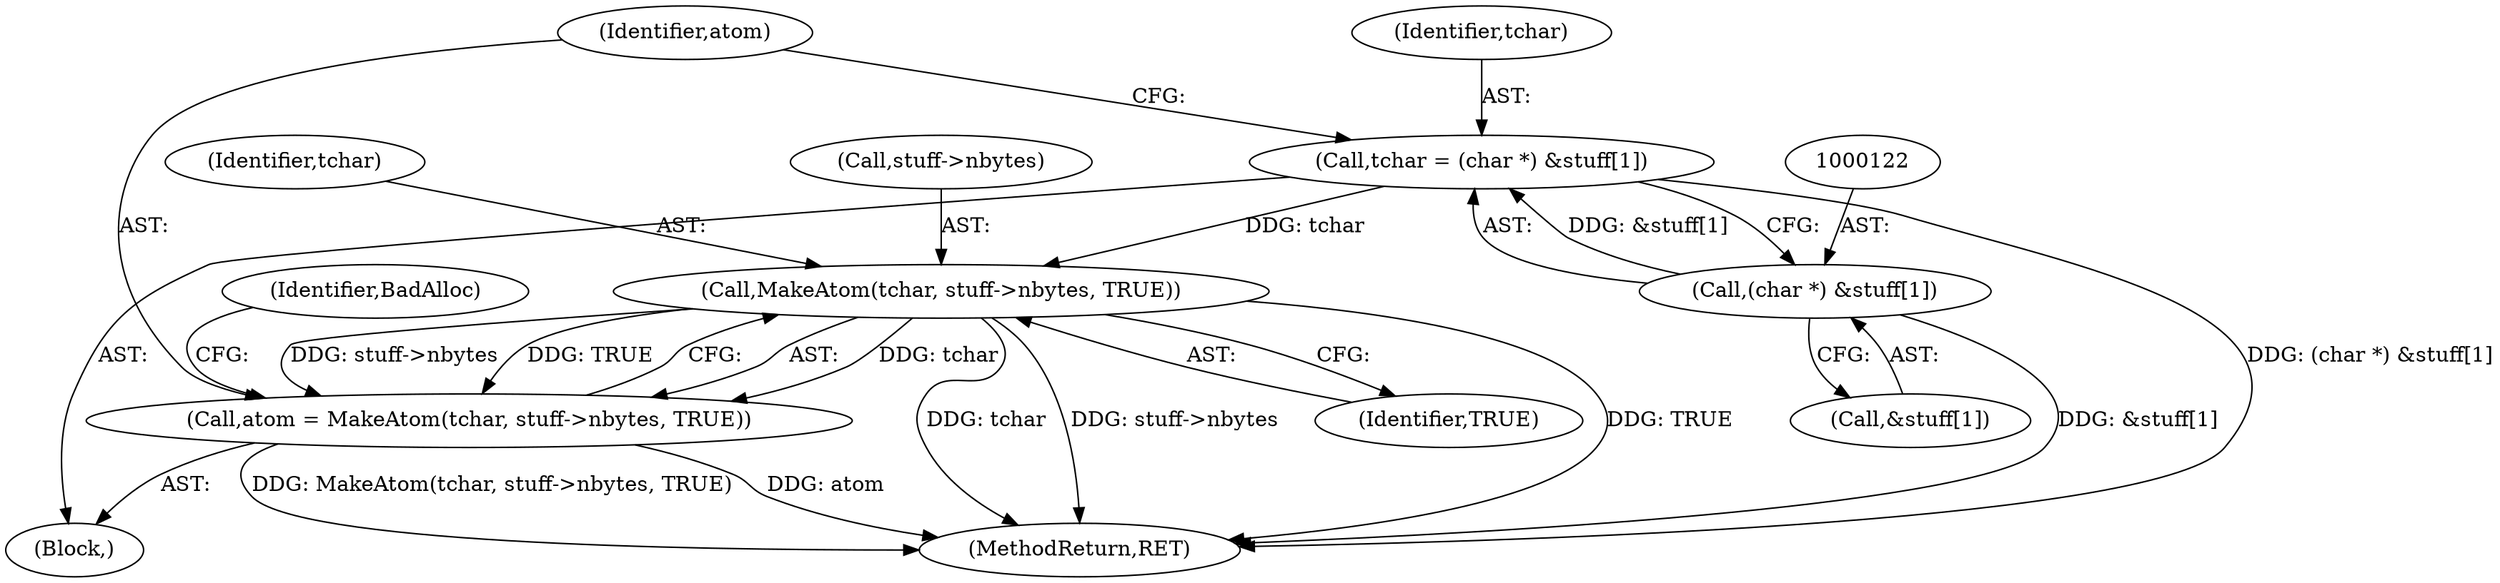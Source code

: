digraph "0_xserver_55caa8b08c84af2b50fbc936cf334a5a93dd7db5@pointer" {
"1000119" [label="(Call,tchar = (char *) &stuff[1])"];
"1000121" [label="(Call,(char *) &stuff[1])"];
"1000129" [label="(Call,MakeAtom(tchar, stuff->nbytes, TRUE))"];
"1000127" [label="(Call,atom = MakeAtom(tchar, stuff->nbytes, TRUE))"];
"1000128" [label="(Identifier,atom)"];
"1000121" [label="(Call,(char *) &stuff[1])"];
"1000120" [label="(Identifier,tchar)"];
"1000131" [label="(Call,stuff->nbytes)"];
"1000144" [label="(MethodReturn,RET)"];
"1000123" [label="(Call,&stuff[1])"];
"1000130" [label="(Identifier,tchar)"];
"1000136" [label="(Identifier,BadAlloc)"];
"1000129" [label="(Call,MakeAtom(tchar, stuff->nbytes, TRUE))"];
"1000134" [label="(Identifier,TRUE)"];
"1000102" [label="(Block,)"];
"1000127" [label="(Call,atom = MakeAtom(tchar, stuff->nbytes, TRUE))"];
"1000119" [label="(Call,tchar = (char *) &stuff[1])"];
"1000119" -> "1000102"  [label="AST: "];
"1000119" -> "1000121"  [label="CFG: "];
"1000120" -> "1000119"  [label="AST: "];
"1000121" -> "1000119"  [label="AST: "];
"1000128" -> "1000119"  [label="CFG: "];
"1000119" -> "1000144"  [label="DDG: (char *) &stuff[1]"];
"1000121" -> "1000119"  [label="DDG: &stuff[1]"];
"1000119" -> "1000129"  [label="DDG: tchar"];
"1000121" -> "1000123"  [label="CFG: "];
"1000122" -> "1000121"  [label="AST: "];
"1000123" -> "1000121"  [label="AST: "];
"1000121" -> "1000144"  [label="DDG: &stuff[1]"];
"1000129" -> "1000127"  [label="AST: "];
"1000129" -> "1000134"  [label="CFG: "];
"1000130" -> "1000129"  [label="AST: "];
"1000131" -> "1000129"  [label="AST: "];
"1000134" -> "1000129"  [label="AST: "];
"1000127" -> "1000129"  [label="CFG: "];
"1000129" -> "1000144"  [label="DDG: tchar"];
"1000129" -> "1000144"  [label="DDG: stuff->nbytes"];
"1000129" -> "1000144"  [label="DDG: TRUE"];
"1000129" -> "1000127"  [label="DDG: tchar"];
"1000129" -> "1000127"  [label="DDG: stuff->nbytes"];
"1000129" -> "1000127"  [label="DDG: TRUE"];
"1000127" -> "1000102"  [label="AST: "];
"1000128" -> "1000127"  [label="AST: "];
"1000136" -> "1000127"  [label="CFG: "];
"1000127" -> "1000144"  [label="DDG: MakeAtom(tchar, stuff->nbytes, TRUE)"];
"1000127" -> "1000144"  [label="DDG: atom"];
}

